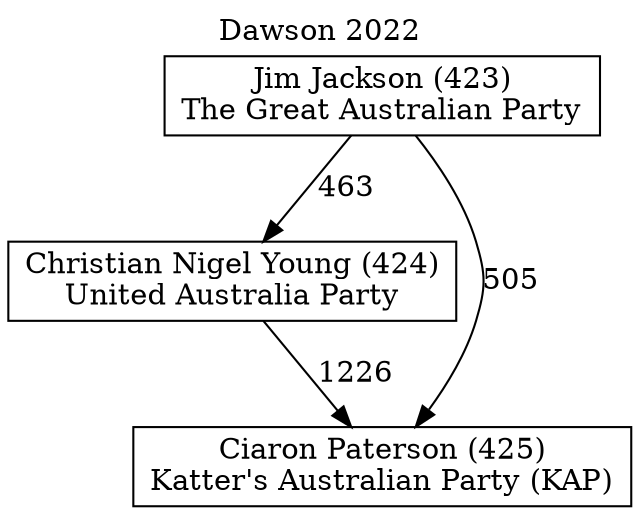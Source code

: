 // House preference flow
digraph "Ciaron Paterson (425)_Dawson_2022" {
	graph [label="Dawson 2022" labelloc=t mclimit=10]
	node [shape=box]
	"Christian Nigel Young (424)" [label="Christian Nigel Young (424)
United Australia Party"]
	"Ciaron Paterson (425)" [label="Ciaron Paterson (425)
Katter's Australian Party (KAP)"]
	"Jim Jackson (423)" [label="Jim Jackson (423)
The Great Australian Party"]
	"Jim Jackson (423)" -> "Ciaron Paterson (425)" [label=505]
	"Jim Jackson (423)" -> "Christian Nigel Young (424)" [label=463]
	"Christian Nigel Young (424)" -> "Ciaron Paterson (425)" [label=1226]
}
